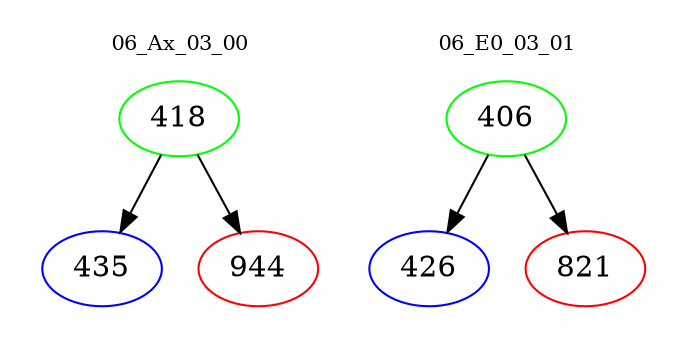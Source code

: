 digraph{
subgraph cluster_0 {
color = white
label = "06_Ax_03_00";
fontsize=10;
T0_418 [label="418", color="green"]
T0_418 -> T0_435 [color="black"]
T0_435 [label="435", color="blue"]
T0_418 -> T0_944 [color="black"]
T0_944 [label="944", color="red"]
}
subgraph cluster_1 {
color = white
label = "06_E0_03_01";
fontsize=10;
T1_406 [label="406", color="green"]
T1_406 -> T1_426 [color="black"]
T1_426 [label="426", color="blue"]
T1_406 -> T1_821 [color="black"]
T1_821 [label="821", color="red"]
}
}
